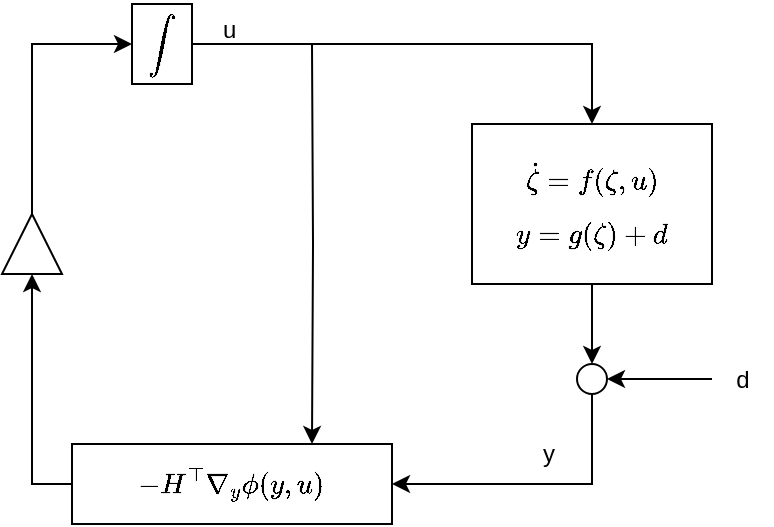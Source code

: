 <mxfile version="27.2.0">
  <diagram name="Página-1" id="1B4uSP-1t4Vm6_wY8VM8">
    <mxGraphModel dx="1665" dy="751" grid="1" gridSize="10" guides="1" tooltips="1" connect="1" arrows="1" fold="1" page="1" pageScale="1" pageWidth="827" pageHeight="1169" math="1" shadow="0">
      <root>
        <mxCell id="0" />
        <mxCell id="1" parent="0" />
        <mxCell id="Qx_oSRsaGCz2nQinu2e6-4" style="edgeStyle=orthogonalEdgeStyle;rounded=0;orthogonalLoop=1;jettySize=auto;html=1;exitX=0.5;exitY=1;exitDx=0;exitDy=0;entryX=0.5;entryY=0;entryDx=0;entryDy=0;" edge="1" parent="1" source="Qx_oSRsaGCz2nQinu2e6-1" target="Qx_oSRsaGCz2nQinu2e6-3">
          <mxGeometry relative="1" as="geometry" />
        </mxCell>
        <mxCell id="Qx_oSRsaGCz2nQinu2e6-1" value="$$\dot \zeta = f (\zeta , u)$$&lt;div&gt;&lt;div&gt;$$y = g (\zeta) + d$$&lt;/div&gt;&lt;/div&gt;" style="rounded=0;whiteSpace=wrap;html=1;" vertex="1" parent="1">
          <mxGeometry x="600" y="320" width="120" height="80" as="geometry" />
        </mxCell>
        <mxCell id="Qx_oSRsaGCz2nQinu2e6-10" style="edgeStyle=orthogonalEdgeStyle;rounded=0;orthogonalLoop=1;jettySize=auto;html=1;exitX=0.5;exitY=1;exitDx=0;exitDy=0;entryX=1;entryY=0.5;entryDx=0;entryDy=0;" edge="1" parent="1" source="Qx_oSRsaGCz2nQinu2e6-3" target="Qx_oSRsaGCz2nQinu2e6-8">
          <mxGeometry relative="1" as="geometry" />
        </mxCell>
        <mxCell id="Qx_oSRsaGCz2nQinu2e6-26" value="" style="edgeStyle=orthogonalEdgeStyle;rounded=0;orthogonalLoop=1;jettySize=auto;html=1;" edge="1" parent="1" source="Qx_oSRsaGCz2nQinu2e6-22" target="Qx_oSRsaGCz2nQinu2e6-3">
          <mxGeometry relative="1" as="geometry" />
        </mxCell>
        <mxCell id="Qx_oSRsaGCz2nQinu2e6-3" value="" style="ellipse;whiteSpace=wrap;html=1;aspect=fixed;" vertex="1" parent="1">
          <mxGeometry x="652.5" y="440" width="15" height="15" as="geometry" />
        </mxCell>
        <mxCell id="Qx_oSRsaGCz2nQinu2e6-13" style="edgeStyle=orthogonalEdgeStyle;rounded=0;orthogonalLoop=1;jettySize=auto;html=1;exitX=0;exitY=0.5;exitDx=0;exitDy=0;entryX=0;entryY=0.5;entryDx=0;entryDy=0;" edge="1" parent="1" source="Qx_oSRsaGCz2nQinu2e6-8" target="Qx_oSRsaGCz2nQinu2e6-12">
          <mxGeometry relative="1" as="geometry" />
        </mxCell>
        <mxCell id="Qx_oSRsaGCz2nQinu2e6-20" style="edgeStyle=orthogonalEdgeStyle;rounded=0;orthogonalLoop=1;jettySize=auto;html=1;exitX=0.75;exitY=0;exitDx=0;exitDy=0;entryX=0.75;entryY=0;entryDx=0;entryDy=0;" edge="1" parent="1" target="Qx_oSRsaGCz2nQinu2e6-8">
          <mxGeometry relative="1" as="geometry">
            <mxPoint x="520" y="280" as="sourcePoint" />
          </mxGeometry>
        </mxCell>
        <mxCell id="Qx_oSRsaGCz2nQinu2e6-8" value="$$ - H^\top \nabla_y \phi (y,u)$$" style="whiteSpace=wrap;html=1;" vertex="1" parent="1">
          <mxGeometry x="400" y="480" width="160" height="40" as="geometry" />
        </mxCell>
        <mxCell id="Qx_oSRsaGCz2nQinu2e6-17" style="edgeStyle=orthogonalEdgeStyle;rounded=0;orthogonalLoop=1;jettySize=auto;html=1;exitX=1;exitY=0.5;exitDx=0;exitDy=0;entryX=0;entryY=0.5;entryDx=0;entryDy=0;" edge="1" parent="1" source="Qx_oSRsaGCz2nQinu2e6-12" target="Qx_oSRsaGCz2nQinu2e6-14">
          <mxGeometry relative="1" as="geometry" />
        </mxCell>
        <mxCell id="Qx_oSRsaGCz2nQinu2e6-12" value="" style="triangle;whiteSpace=wrap;html=1;rotation=-90;direction=east;flipH=0;flipV=1;" vertex="1" parent="1">
          <mxGeometry x="365" y="365" width="30" height="30" as="geometry" />
        </mxCell>
        <mxCell id="Qx_oSRsaGCz2nQinu2e6-15" style="edgeStyle=orthogonalEdgeStyle;rounded=0;orthogonalLoop=1;jettySize=auto;html=1;exitX=1;exitY=0.5;exitDx=0;exitDy=0;entryX=0.5;entryY=0;entryDx=0;entryDy=0;" edge="1" parent="1" source="Qx_oSRsaGCz2nQinu2e6-14" target="Qx_oSRsaGCz2nQinu2e6-1">
          <mxGeometry relative="1" as="geometry" />
        </mxCell>
        <mxCell id="Qx_oSRsaGCz2nQinu2e6-14" value="$$\int$$" style="rounded=0;whiteSpace=wrap;html=1;" vertex="1" parent="1">
          <mxGeometry x="430" y="260" width="30" height="40" as="geometry" />
        </mxCell>
        <mxCell id="Qx_oSRsaGCz2nQinu2e6-18" value="u&amp;nbsp;" style="text;html=1;align=center;verticalAlign=middle;resizable=0;points=[];autosize=1;strokeColor=none;fillColor=none;" vertex="1" parent="1">
          <mxGeometry x="465" y="258" width="30" height="30" as="geometry" />
        </mxCell>
        <mxCell id="Qx_oSRsaGCz2nQinu2e6-21" value="y" style="text;html=1;align=center;verticalAlign=middle;resizable=0;points=[];autosize=1;strokeColor=none;fillColor=none;" vertex="1" parent="1">
          <mxGeometry x="622.5" y="470" width="30" height="30" as="geometry" />
        </mxCell>
        <mxCell id="Qx_oSRsaGCz2nQinu2e6-22" value="d" style="text;html=1;align=center;verticalAlign=middle;resizable=0;points=[];autosize=1;strokeColor=none;fillColor=none;" vertex="1" parent="1">
          <mxGeometry x="720" y="432.5" width="30" height="30" as="geometry" />
        </mxCell>
      </root>
    </mxGraphModel>
  </diagram>
</mxfile>
